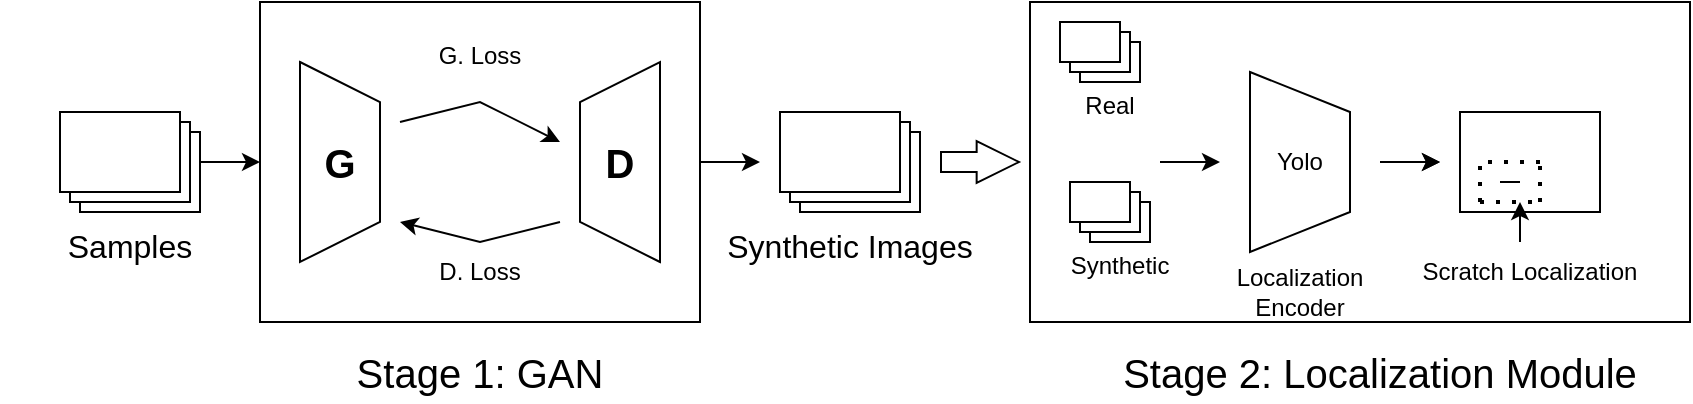 <mxfile version="20.7.4" type="github">
  <diagram id="DYEwAd0FXtR8L2iEkwV9" name="Page-1">
    <mxGraphModel dx="1900" dy="549" grid="0" gridSize="10" guides="1" tooltips="1" connect="1" arrows="1" fold="1" page="1" pageScale="1" pageWidth="850" pageHeight="1100" math="0" shadow="0">
      <root>
        <mxCell id="0" />
        <mxCell id="1" parent="0" />
        <mxCell id="c-NwQK7uivU0Sarzc9AO-29" value="" style="rounded=0;whiteSpace=wrap;html=1;fontSize=16;" parent="1" vertex="1">
          <mxGeometry x="495" y="160" width="330" height="160" as="geometry" />
        </mxCell>
        <mxCell id="c-NwQK7uivU0Sarzc9AO-45" value="" style="rounded=0;whiteSpace=wrap;html=1;fontSize=12;" parent="1" vertex="1">
          <mxGeometry x="710" y="215" width="70" height="50" as="geometry" />
        </mxCell>
        <mxCell id="c-NwQK7uivU0Sarzc9AO-1" value="" style="rounded=0;whiteSpace=wrap;html=1;" parent="1" vertex="1">
          <mxGeometry x="110" y="160" width="220" height="160" as="geometry" />
        </mxCell>
        <mxCell id="c-NwQK7uivU0Sarzc9AO-2" value="" style="shape=trapezoid;perimeter=trapezoidPerimeter;whiteSpace=wrap;html=1;fixedSize=1;rotation=-90;" parent="1" vertex="1">
          <mxGeometry x="240" y="220" width="100" height="40" as="geometry" />
        </mxCell>
        <mxCell id="c-NwQK7uivU0Sarzc9AO-3" value="" style="shape=trapezoid;perimeter=trapezoidPerimeter;whiteSpace=wrap;html=1;fixedSize=1;rotation=90;" parent="1" vertex="1">
          <mxGeometry x="100" y="220" width="100" height="40" as="geometry" />
        </mxCell>
        <mxCell id="c-NwQK7uivU0Sarzc9AO-13" value="" style="endArrow=classic;html=1;rounded=0;" parent="1" edge="1">
          <mxGeometry width="50" height="50" relative="1" as="geometry">
            <mxPoint x="180" y="220" as="sourcePoint" />
            <mxPoint x="260" y="230" as="targetPoint" />
            <Array as="points">
              <mxPoint x="220" y="210" />
            </Array>
          </mxGeometry>
        </mxCell>
        <mxCell id="c-NwQK7uivU0Sarzc9AO-14" value="" style="endArrow=classic;html=1;rounded=0;startArrow=none;" parent="1" edge="1">
          <mxGeometry width="50" height="50" relative="1" as="geometry">
            <mxPoint x="260" y="270" as="sourcePoint" />
            <mxPoint x="180" y="270" as="targetPoint" />
            <Array as="points">
              <mxPoint x="220" y="280" />
            </Array>
          </mxGeometry>
        </mxCell>
        <mxCell id="c-NwQK7uivU0Sarzc9AO-17" value="D. Loss" style="text;html=1;strokeColor=none;fillColor=none;align=center;verticalAlign=middle;whiteSpace=wrap;rounded=0;" parent="1" vertex="1">
          <mxGeometry x="190" y="280" width="60" height="30" as="geometry" />
        </mxCell>
        <mxCell id="c-NwQK7uivU0Sarzc9AO-18" value="&lt;font style=&quot;font-size: 20px;&quot;&gt;&lt;b&gt;G&lt;/b&gt;&lt;/font&gt;" style="text;html=1;strokeColor=none;fillColor=none;align=center;verticalAlign=middle;whiteSpace=wrap;rounded=0;" parent="1" vertex="1">
          <mxGeometry x="120" y="225" width="60" height="30" as="geometry" />
        </mxCell>
        <mxCell id="c-NwQK7uivU0Sarzc9AO-19" value="&lt;span style=&quot;font-size: 20px;&quot;&gt;&lt;b&gt;D&lt;/b&gt;&lt;/span&gt;" style="text;html=1;strokeColor=none;fillColor=none;align=center;verticalAlign=middle;whiteSpace=wrap;rounded=0;" parent="1" vertex="1">
          <mxGeometry x="260" y="225" width="60" height="30" as="geometry" />
        </mxCell>
        <mxCell id="c-NwQK7uivU0Sarzc9AO-20" value="Stage 1: GAN" style="text;html=1;strokeColor=none;fillColor=none;align=center;verticalAlign=middle;whiteSpace=wrap;rounded=0;fontSize=20;" parent="1" vertex="1">
          <mxGeometry x="150" y="330" width="140" height="30" as="geometry" />
        </mxCell>
        <mxCell id="c-NwQK7uivU0Sarzc9AO-23" value="" style="verticalLabelPosition=bottom;verticalAlign=top;html=1;shape=mxgraph.basic.layered_rect;dx=10;outlineConnect=0;whiteSpace=wrap;fontSize=20;" parent="1" vertex="1">
          <mxGeometry x="370" y="215" width="70" height="50" as="geometry" />
        </mxCell>
        <mxCell id="c-NwQK7uivU0Sarzc9AO-24" value="&lt;font style=&quot;font-size: 16px;&quot;&gt;Synthetic Images&lt;/font&gt;" style="text;html=1;strokeColor=none;fillColor=none;align=center;verticalAlign=middle;whiteSpace=wrap;rounded=0;fontSize=20;" parent="1" vertex="1">
          <mxGeometry x="340" y="265" width="130" height="30" as="geometry" />
        </mxCell>
        <mxCell id="c-NwQK7uivU0Sarzc9AO-25" value="" style="endArrow=classic;html=1;rounded=0;fontSize=16;exitX=1;exitY=0.5;exitDx=0;exitDy=0;" parent="1" source="c-NwQK7uivU0Sarzc9AO-1" edge="1">
          <mxGeometry width="50" height="50" relative="1" as="geometry">
            <mxPoint x="340" y="240" as="sourcePoint" />
            <mxPoint x="360" y="240" as="targetPoint" />
          </mxGeometry>
        </mxCell>
        <mxCell id="c-NwQK7uivU0Sarzc9AO-26" value="" style="verticalLabelPosition=bottom;verticalAlign=top;html=1;shape=mxgraph.basic.layered_rect;dx=10;outlineConnect=0;whiteSpace=wrap;fontSize=20;" parent="1" vertex="1">
          <mxGeometry x="10" y="215" width="70" height="50" as="geometry" />
        </mxCell>
        <mxCell id="c-NwQK7uivU0Sarzc9AO-27" value="&lt;span style=&quot;font-size: 16px;&quot;&gt;Samples&lt;/span&gt;" style="text;html=1;strokeColor=none;fillColor=none;align=center;verticalAlign=middle;whiteSpace=wrap;rounded=0;fontSize=20;" parent="1" vertex="1">
          <mxGeometry x="-20" y="265" width="130" height="30" as="geometry" />
        </mxCell>
        <mxCell id="c-NwQK7uivU0Sarzc9AO-28" value="" style="endArrow=classic;html=1;rounded=0;fontSize=16;" parent="1" source="c-NwQK7uivU0Sarzc9AO-26" edge="1">
          <mxGeometry width="50" height="50" relative="1" as="geometry">
            <mxPoint x="90" y="240" as="sourcePoint" />
            <mxPoint x="110" y="240" as="targetPoint" />
          </mxGeometry>
        </mxCell>
        <mxCell id="c-NwQK7uivU0Sarzc9AO-30" value="" style="shape=flexArrow;endArrow=classic;html=1;rounded=0;fontSize=16;endWidth=10;endSize=6.725;" parent="1" edge="1">
          <mxGeometry width="50" height="50" relative="1" as="geometry">
            <mxPoint x="450" y="240" as="sourcePoint" />
            <mxPoint x="490" y="240" as="targetPoint" />
          </mxGeometry>
        </mxCell>
        <mxCell id="c-NwQK7uivU0Sarzc9AO-31" value="" style="verticalLabelPosition=bottom;verticalAlign=top;html=1;shape=mxgraph.basic.layered_rect;dx=10;outlineConnect=0;whiteSpace=wrap;fontSize=20;" parent="1" vertex="1">
          <mxGeometry x="510" y="170" width="40" height="30" as="geometry" />
        </mxCell>
        <mxCell id="c-NwQK7uivU0Sarzc9AO-32" value="" style="verticalLabelPosition=bottom;verticalAlign=top;html=1;shape=mxgraph.basic.layered_rect;dx=10;outlineConnect=0;whiteSpace=wrap;fontSize=20;" parent="1" vertex="1">
          <mxGeometry x="515" y="250" width="40" height="30" as="geometry" />
        </mxCell>
        <mxCell id="c-NwQK7uivU0Sarzc9AO-33" value="&lt;span style=&quot;font-size: 12px;&quot;&gt;Synthetic&lt;/span&gt;" style="text;html=1;strokeColor=none;fillColor=none;align=center;verticalAlign=middle;whiteSpace=wrap;rounded=0;fontSize=16;" parent="1" vertex="1">
          <mxGeometry x="515" y="285" width="50" height="10" as="geometry" />
        </mxCell>
        <mxCell id="c-NwQK7uivU0Sarzc9AO-34" value="&lt;span style=&quot;font-size: 12px;&quot;&gt;Real&lt;/span&gt;" style="text;html=1;strokeColor=none;fillColor=none;align=center;verticalAlign=middle;whiteSpace=wrap;rounded=0;fontSize=16;" parent="1" vertex="1">
          <mxGeometry x="520" y="205" width="30" height="10" as="geometry" />
        </mxCell>
        <mxCell id="c-NwQK7uivU0Sarzc9AO-35" value="" style="shape=image;html=1;verticalAlign=top;verticalLabelPosition=bottom;labelBackgroundColor=#ffffff;imageAspect=0;aspect=fixed;image=https://cdn4.iconfinder.com/data/icons/ionicons/512/icon-ios7-plus-empty-128.png;fontSize=12;" parent="1" vertex="1">
          <mxGeometry x="515" y="220" width="30" height="30" as="geometry" />
        </mxCell>
        <mxCell id="c-NwQK7uivU0Sarzc9AO-39" value="" style="endArrow=classic;html=1;rounded=0;fontSize=12;" parent="1" edge="1">
          <mxGeometry width="50" height="50" relative="1" as="geometry">
            <mxPoint x="560" y="240" as="sourcePoint" />
            <mxPoint x="590" y="240" as="targetPoint" />
          </mxGeometry>
        </mxCell>
        <mxCell id="c-NwQK7uivU0Sarzc9AO-40" value="" style="shape=trapezoid;perimeter=trapezoidPerimeter;whiteSpace=wrap;html=1;fixedSize=1;fontSize=12;rotation=90;" parent="1" vertex="1">
          <mxGeometry x="585" y="215" width="90" height="50" as="geometry" />
        </mxCell>
        <mxCell id="c-NwQK7uivU0Sarzc9AO-41" value="Yolo" style="text;html=1;strokeColor=none;fillColor=none;align=center;verticalAlign=middle;whiteSpace=wrap;rounded=0;fontSize=12;" parent="1" vertex="1">
          <mxGeometry x="600" y="225" width="60" height="30" as="geometry" />
        </mxCell>
        <mxCell id="c-NwQK7uivU0Sarzc9AO-43" value="" style="endArrow=classic;html=1;rounded=0;fontSize=12;" parent="1" edge="1">
          <mxGeometry width="50" height="50" relative="1" as="geometry">
            <mxPoint x="670" y="240" as="sourcePoint" />
            <mxPoint x="700" y="240" as="targetPoint" />
          </mxGeometry>
        </mxCell>
        <mxCell id="c-NwQK7uivU0Sarzc9AO-44" value="" style="endArrow=classic;html=1;rounded=0;fontSize=12;" parent="1" edge="1">
          <mxGeometry width="50" height="50" relative="1" as="geometry">
            <mxPoint x="670" y="240" as="sourcePoint" />
            <mxPoint x="700" y="240" as="targetPoint" />
            <Array as="points">
              <mxPoint x="680" y="240" />
            </Array>
          </mxGeometry>
        </mxCell>
        <mxCell id="c-NwQK7uivU0Sarzc9AO-46" value="" style="endArrow=none;dashed=1;html=1;dashPattern=1 3;strokeWidth=2;rounded=0;fontSize=12;" parent="1" edge="1">
          <mxGeometry width="50" height="50" relative="1" as="geometry">
            <mxPoint x="720" y="260" as="sourcePoint" />
            <mxPoint x="750" y="260" as="targetPoint" />
          </mxGeometry>
        </mxCell>
        <mxCell id="c-NwQK7uivU0Sarzc9AO-47" value="" style="endArrow=none;dashed=1;html=1;dashPattern=1 3;strokeWidth=2;rounded=0;fontSize=12;" parent="1" edge="1">
          <mxGeometry width="50" height="50" relative="1" as="geometry">
            <mxPoint x="720" y="260" as="sourcePoint" />
            <mxPoint x="750" y="240" as="targetPoint" />
            <Array as="points">
              <mxPoint x="720" y="240" />
            </Array>
          </mxGeometry>
        </mxCell>
        <mxCell id="c-NwQK7uivU0Sarzc9AO-48" value="" style="endArrow=none;dashed=1;html=1;dashPattern=1 3;strokeWidth=2;rounded=0;fontSize=12;" parent="1" edge="1">
          <mxGeometry width="50" height="50" relative="1" as="geometry">
            <mxPoint x="750" y="260" as="sourcePoint" />
            <mxPoint x="750" y="240" as="targetPoint" />
          </mxGeometry>
        </mxCell>
        <mxCell id="c-NwQK7uivU0Sarzc9AO-49" value="" style="endArrow=classic;html=1;rounded=0;fontSize=12;" parent="1" edge="1">
          <mxGeometry width="50" height="50" relative="1" as="geometry">
            <mxPoint x="740" y="280" as="sourcePoint" />
            <mxPoint x="740" y="260" as="targetPoint" />
            <Array as="points" />
          </mxGeometry>
        </mxCell>
        <mxCell id="c-NwQK7uivU0Sarzc9AO-50" value="Scratch Localization" style="text;html=1;strokeColor=none;fillColor=none;align=center;verticalAlign=middle;whiteSpace=wrap;rounded=0;fontSize=12;" parent="1" vertex="1">
          <mxGeometry x="690" y="280" width="110" height="30" as="geometry" />
        </mxCell>
        <mxCell id="c-NwQK7uivU0Sarzc9AO-51" value="Stage 2: Localization Module" style="text;html=1;strokeColor=none;fillColor=none;align=center;verticalAlign=middle;whiteSpace=wrap;rounded=0;fontSize=20;" parent="1" vertex="1">
          <mxGeometry x="515" y="330" width="310" height="30" as="geometry" />
        </mxCell>
        <mxCell id="c-NwQK7uivU0Sarzc9AO-52" value="Localization&lt;br&gt;Encoder" style="text;html=1;strokeColor=none;fillColor=none;align=center;verticalAlign=middle;whiteSpace=wrap;rounded=0;fontSize=12;" parent="1" vertex="1">
          <mxGeometry x="600" y="290" width="60" height="30" as="geometry" />
        </mxCell>
        <mxCell id="c-NwQK7uivU0Sarzc9AO-53" value="" style="endArrow=none;html=1;rounded=0;fontSize=12;" parent="1" edge="1">
          <mxGeometry width="50" height="50" relative="1" as="geometry">
            <mxPoint x="740" y="250" as="sourcePoint" />
            <mxPoint x="730" y="250" as="targetPoint" />
            <Array as="points">
              <mxPoint x="740" y="250" />
            </Array>
          </mxGeometry>
        </mxCell>
        <mxCell id="gEao8AOlH4xP3AQgNgYY-1" value="G. Loss" style="text;html=1;strokeColor=none;fillColor=none;align=center;verticalAlign=middle;whiteSpace=wrap;rounded=0;" vertex="1" parent="1">
          <mxGeometry x="190" y="172" width="60" height="30" as="geometry" />
        </mxCell>
      </root>
    </mxGraphModel>
  </diagram>
</mxfile>
